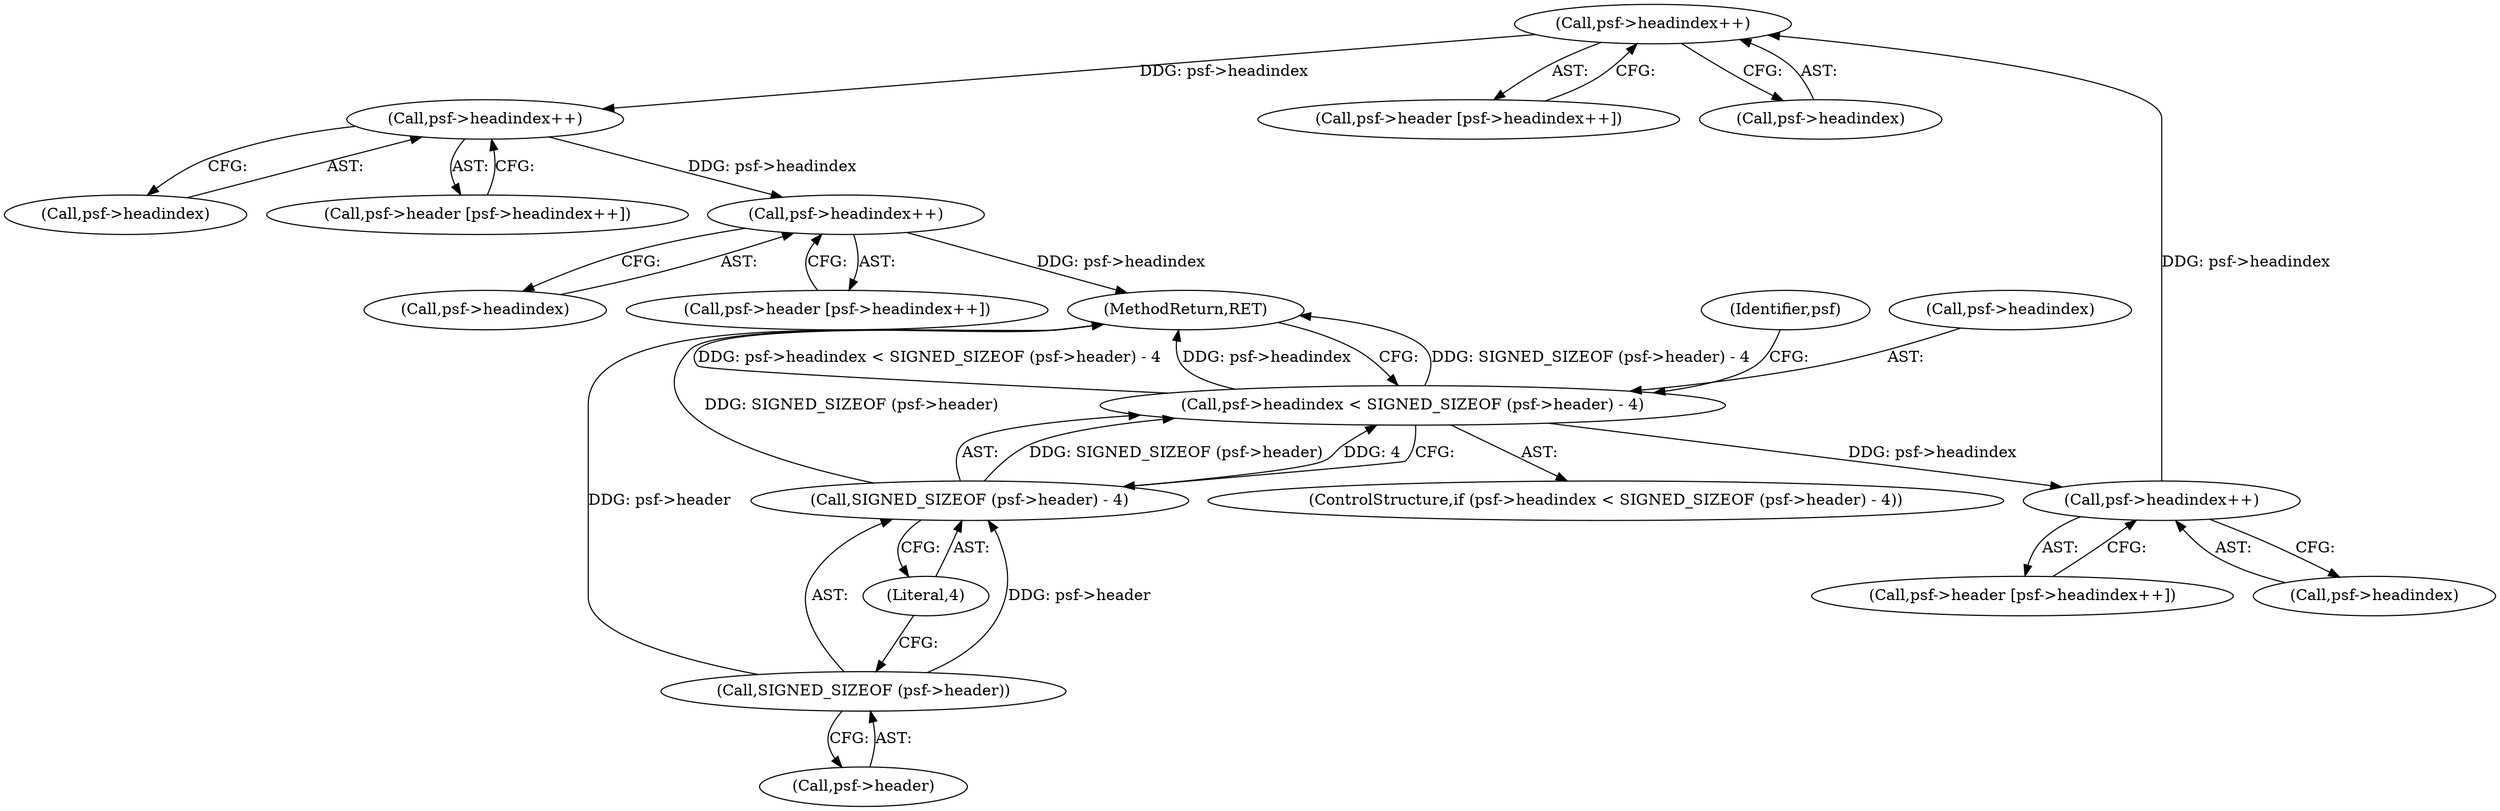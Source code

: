 digraph "1_libsndfile_708e996c87c5fae77b104ccfeb8f6db784c32074_12@pointer" {
"1000132" [label="(Call,psf->headindex++)"];
"1000122" [label="(Call,psf->headindex++)"];
"1000106" [label="(Call,psf->headindex < SIGNED_SIZEOF (psf->header) - 4)"];
"1000110" [label="(Call,SIGNED_SIZEOF (psf->header) - 4)"];
"1000111" [label="(Call,SIGNED_SIZEOF (psf->header))"];
"1000144" [label="(Call,psf->headindex++)"];
"1000156" [label="(Call,psf->headindex++)"];
"1000120" [label="(Identifier,psf)"];
"1000156" [label="(Call,psf->headindex++)"];
"1000122" [label="(Call,psf->headindex++)"];
"1000152" [label="(Call,psf->header [psf->headindex++])"];
"1000118" [label="(Call,psf->header [psf->headindex++])"];
"1000112" [label="(Call,psf->header)"];
"1000157" [label="(Call,psf->headindex)"];
"1000105" [label="(ControlStructure,if (psf->headindex < SIGNED_SIZEOF (psf->header) - 4))"];
"1000107" [label="(Call,psf->headindex)"];
"1000163" [label="(MethodReturn,RET)"];
"1000115" [label="(Literal,4)"];
"1000132" [label="(Call,psf->headindex++)"];
"1000106" [label="(Call,psf->headindex < SIGNED_SIZEOF (psf->header) - 4)"];
"1000123" [label="(Call,psf->headindex)"];
"1000128" [label="(Call,psf->header [psf->headindex++])"];
"1000133" [label="(Call,psf->headindex)"];
"1000111" [label="(Call,SIGNED_SIZEOF (psf->header))"];
"1000145" [label="(Call,psf->headindex)"];
"1000140" [label="(Call,psf->header [psf->headindex++])"];
"1000144" [label="(Call,psf->headindex++)"];
"1000110" [label="(Call,SIGNED_SIZEOF (psf->header) - 4)"];
"1000132" -> "1000128"  [label="AST: "];
"1000132" -> "1000133"  [label="CFG: "];
"1000133" -> "1000132"  [label="AST: "];
"1000128" -> "1000132"  [label="CFG: "];
"1000122" -> "1000132"  [label="DDG: psf->headindex"];
"1000132" -> "1000144"  [label="DDG: psf->headindex"];
"1000122" -> "1000118"  [label="AST: "];
"1000122" -> "1000123"  [label="CFG: "];
"1000123" -> "1000122"  [label="AST: "];
"1000118" -> "1000122"  [label="CFG: "];
"1000106" -> "1000122"  [label="DDG: psf->headindex"];
"1000106" -> "1000105"  [label="AST: "];
"1000106" -> "1000110"  [label="CFG: "];
"1000107" -> "1000106"  [label="AST: "];
"1000110" -> "1000106"  [label="AST: "];
"1000120" -> "1000106"  [label="CFG: "];
"1000163" -> "1000106"  [label="CFG: "];
"1000106" -> "1000163"  [label="DDG: SIGNED_SIZEOF (psf->header) - 4"];
"1000106" -> "1000163"  [label="DDG: psf->headindex < SIGNED_SIZEOF (psf->header) - 4"];
"1000106" -> "1000163"  [label="DDG: psf->headindex"];
"1000110" -> "1000106"  [label="DDG: SIGNED_SIZEOF (psf->header)"];
"1000110" -> "1000106"  [label="DDG: 4"];
"1000110" -> "1000115"  [label="CFG: "];
"1000111" -> "1000110"  [label="AST: "];
"1000115" -> "1000110"  [label="AST: "];
"1000110" -> "1000163"  [label="DDG: SIGNED_SIZEOF (psf->header)"];
"1000111" -> "1000110"  [label="DDG: psf->header"];
"1000111" -> "1000112"  [label="CFG: "];
"1000112" -> "1000111"  [label="AST: "];
"1000115" -> "1000111"  [label="CFG: "];
"1000111" -> "1000163"  [label="DDG: psf->header"];
"1000144" -> "1000140"  [label="AST: "];
"1000144" -> "1000145"  [label="CFG: "];
"1000145" -> "1000144"  [label="AST: "];
"1000140" -> "1000144"  [label="CFG: "];
"1000144" -> "1000156"  [label="DDG: psf->headindex"];
"1000156" -> "1000152"  [label="AST: "];
"1000156" -> "1000157"  [label="CFG: "];
"1000157" -> "1000156"  [label="AST: "];
"1000152" -> "1000156"  [label="CFG: "];
"1000156" -> "1000163"  [label="DDG: psf->headindex"];
}
